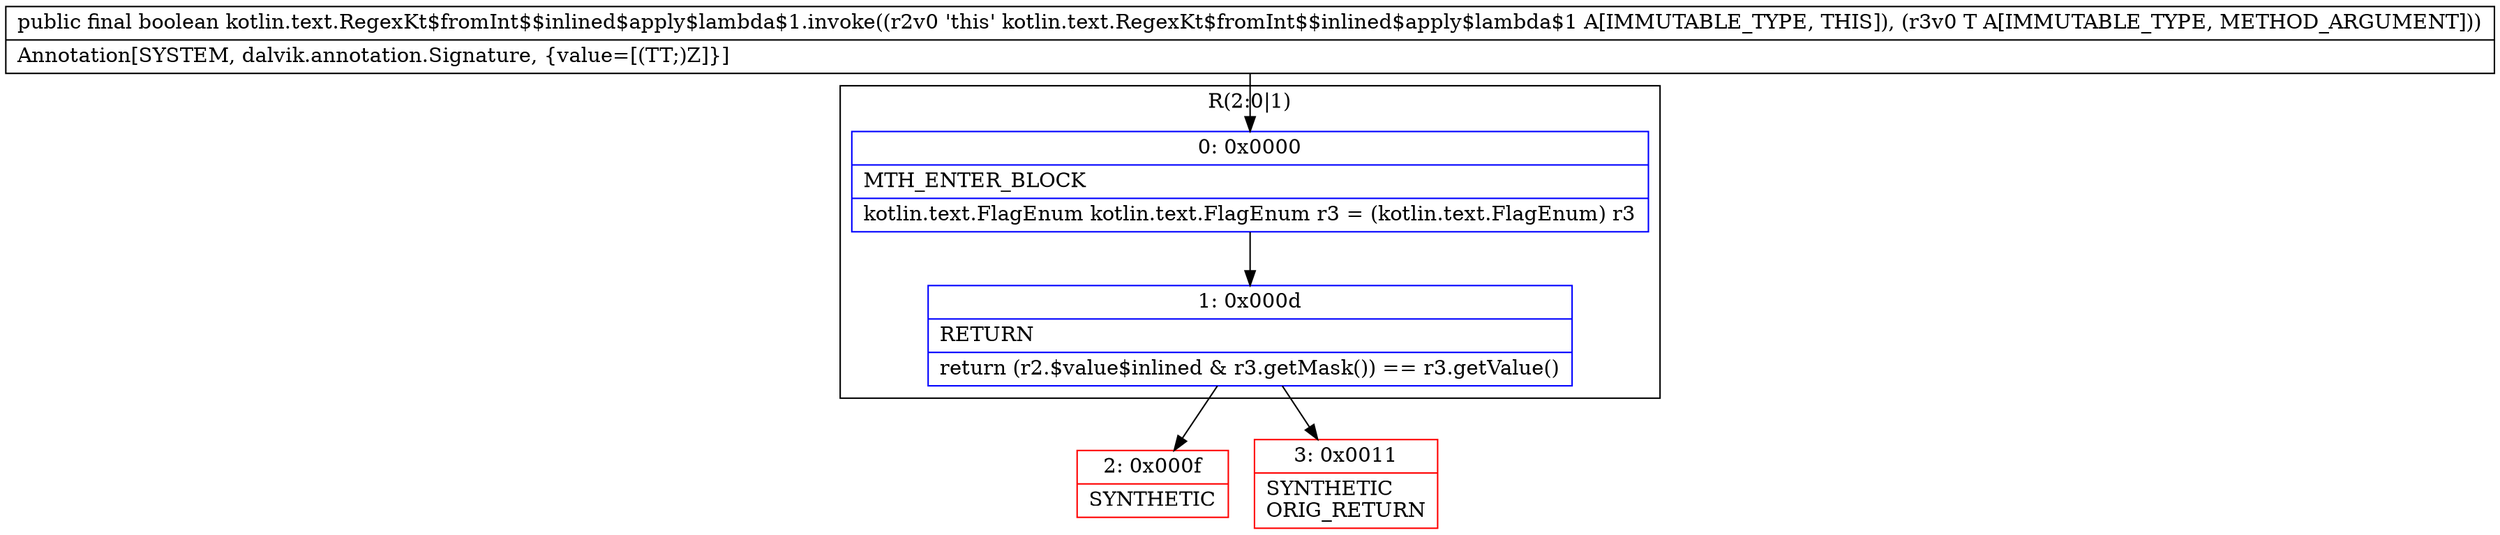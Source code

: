 digraph "CFG forkotlin.text.RegexKt$fromInt$$inlined$apply$lambda$1.invoke(Ljava\/lang\/Enum;)Z" {
subgraph cluster_Region_1244634656 {
label = "R(2:0|1)";
node [shape=record,color=blue];
Node_0 [shape=record,label="{0\:\ 0x0000|MTH_ENTER_BLOCK\l|kotlin.text.FlagEnum kotlin.text.FlagEnum r3 = (kotlin.text.FlagEnum) r3\l}"];
Node_1 [shape=record,label="{1\:\ 0x000d|RETURN\l|return (r2.$value$inlined & r3.getMask()) == r3.getValue()\l}"];
}
Node_2 [shape=record,color=red,label="{2\:\ 0x000f|SYNTHETIC\l}"];
Node_3 [shape=record,color=red,label="{3\:\ 0x0011|SYNTHETIC\lORIG_RETURN\l}"];
MethodNode[shape=record,label="{public final boolean kotlin.text.RegexKt$fromInt$$inlined$apply$lambda$1.invoke((r2v0 'this' kotlin.text.RegexKt$fromInt$$inlined$apply$lambda$1 A[IMMUTABLE_TYPE, THIS]), (r3v0 T A[IMMUTABLE_TYPE, METHOD_ARGUMENT]))  | Annotation[SYSTEM, dalvik.annotation.Signature, \{value=[(TT;)Z]\}]\l}"];
MethodNode -> Node_0;
Node_0 -> Node_1;
Node_1 -> Node_2;
Node_1 -> Node_3;
}

